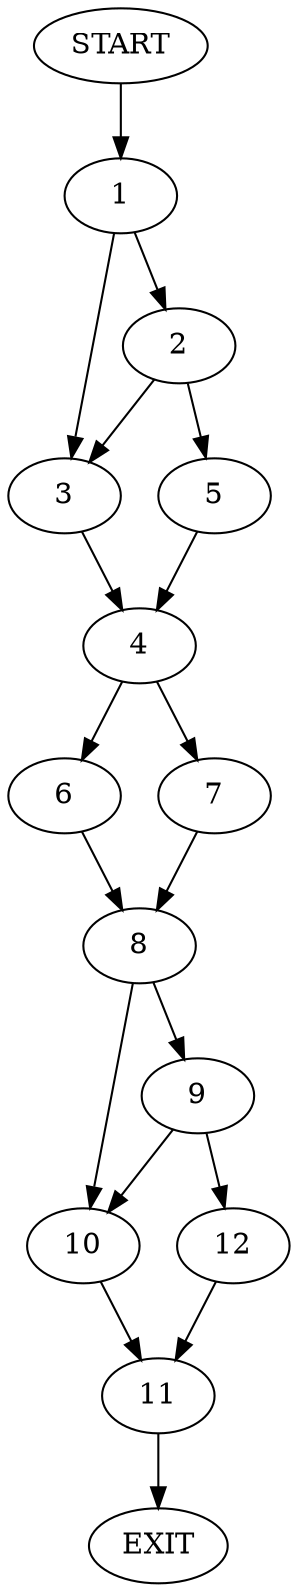 digraph {
0 [label="START"]
13 [label="EXIT"]
0 -> 1
1 -> 2
1 -> 3
3 -> 4
2 -> 5
2 -> 3
5 -> 4
4 -> 6
4 -> 7
7 -> 8
6 -> 8
8 -> 9
8 -> 10
10 -> 11
9 -> 10
9 -> 12
12 -> 11
11 -> 13
}
